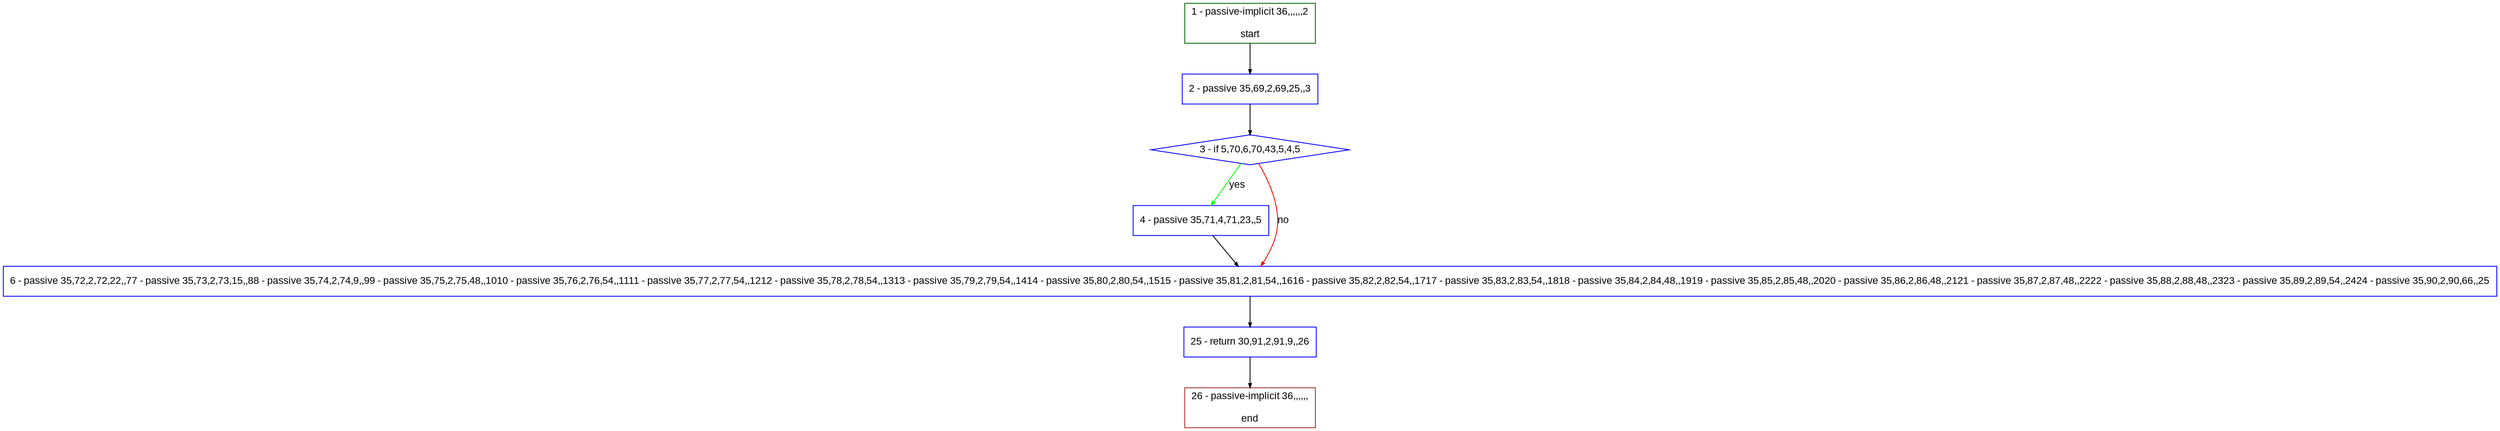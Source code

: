 digraph "" {
  graph [pack="true", label="", fontsize="12", packmode="clust", fontname="Arial", fillcolor="#FFFFCC", bgcolor="white", style="rounded,filled", compound="true"];
  node [node_initialized="no", label="", color="grey", fontsize="12", fillcolor="white", fontname="Arial", style="filled", shape="rectangle", compound="true", fixedsize="false"];
  edge [fontcolor="black", arrowhead="normal", arrowtail="none", arrowsize="0.5", ltail="", label="", color="black", fontsize="12", lhead="", fontname="Arial", dir="forward", compound="true"];
  __N1 [label="2 - passive 35,69,2,69,25,,3", color="#0000ff", fillcolor="#ffffff", style="filled", shape="box"];
  __N2 [label="1 - passive-implicit 36,,,,,,2\n\nstart", color="#006400", fillcolor="#ffffff", style="filled", shape="box"];
  __N3 [label="3 - if 5,70,6,70,43,5,4,5", color="#0000ff", fillcolor="#ffffff", style="filled", shape="diamond"];
  __N4 [label="4 - passive 35,71,4,71,23,,5", color="#0000ff", fillcolor="#ffffff", style="filled", shape="box"];
  __N5 [label="6 - passive 35,72,2,72,22,,77 - passive 35,73,2,73,15,,88 - passive 35,74,2,74,9,,99 - passive 35,75,2,75,48,,1010 - passive 35,76,2,76,54,,1111 - passive 35,77,2,77,54,,1212 - passive 35,78,2,78,54,,1313 - passive 35,79,2,79,54,,1414 - passive 35,80,2,80,54,,1515 - passive 35,81,2,81,54,,1616 - passive 35,82,2,82,54,,1717 - passive 35,83,2,83,54,,1818 - passive 35,84,2,84,48,,1919 - passive 35,85,2,85,48,,2020 - passive 35,86,2,86,48,,2121 - passive 35,87,2,87,48,,2222 - passive 35,88,2,88,48,,2323 - passive 35,89,2,89,54,,2424 - passive 35,90,2,90,66,,25", color="#0000ff", fillcolor="#ffffff", style="filled", shape="box"];
  __N6 [label="25 - return 30,91,2,91,9,,26", color="#0000ff", fillcolor="#ffffff", style="filled", shape="box"];
  __N7 [label="26 - passive-implicit 36,,,,,,\n\nend", color="#a52a2a", fillcolor="#ffffff", style="filled", shape="box"];
  __N2 -> __N1 [arrowhead="normal", arrowtail="none", color="#000000", label="", dir="forward"];
  __N1 -> __N3 [arrowhead="normal", arrowtail="none", color="#000000", label="", dir="forward"];
  __N3 -> __N4 [arrowhead="normal", arrowtail="none", color="#00ff00", label="yes", dir="forward"];
  __N3 -> __N5 [arrowhead="normal", arrowtail="none", color="#ff0000", label="no", dir="forward"];
  __N4 -> __N5 [arrowhead="normal", arrowtail="none", color="#000000", label="", dir="forward"];
  __N5 -> __N6 [arrowhead="normal", arrowtail="none", color="#000000", label="", dir="forward"];
  __N6 -> __N7 [arrowhead="normal", arrowtail="none", color="#000000", label="", dir="forward"];
}
